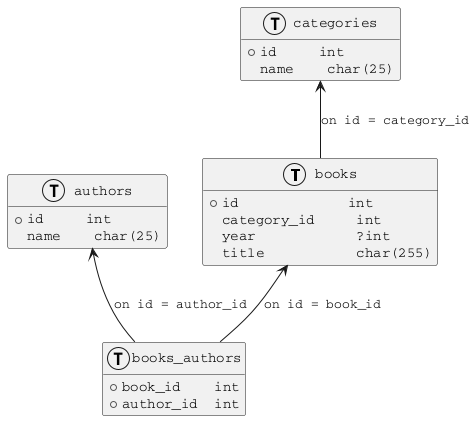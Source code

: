 @startuml
skinparam monochrome true
skinparam defaultFontName Courier

!define table(x) class x << (T,#ffebf3) >>
hide methods
hide stereotypes


table(books) {
    {field} +id             int
    {field} category_id     int
    {field} year            ?int
    {field} title           char(255)
}


table(books_authors) {
    {field} +book_id    int
    {field} +author_id  int
}

books <-- books_authors : on id = book_id
authors <-- books_authors : on id = author_id

table(authors) {
    {field} +id     int
    {field} name    char(25)
}

categories <-- books : on id = category_id

table(categories) {
    {field} +id     int
    {field} name    char(25)
}

@enduml 
